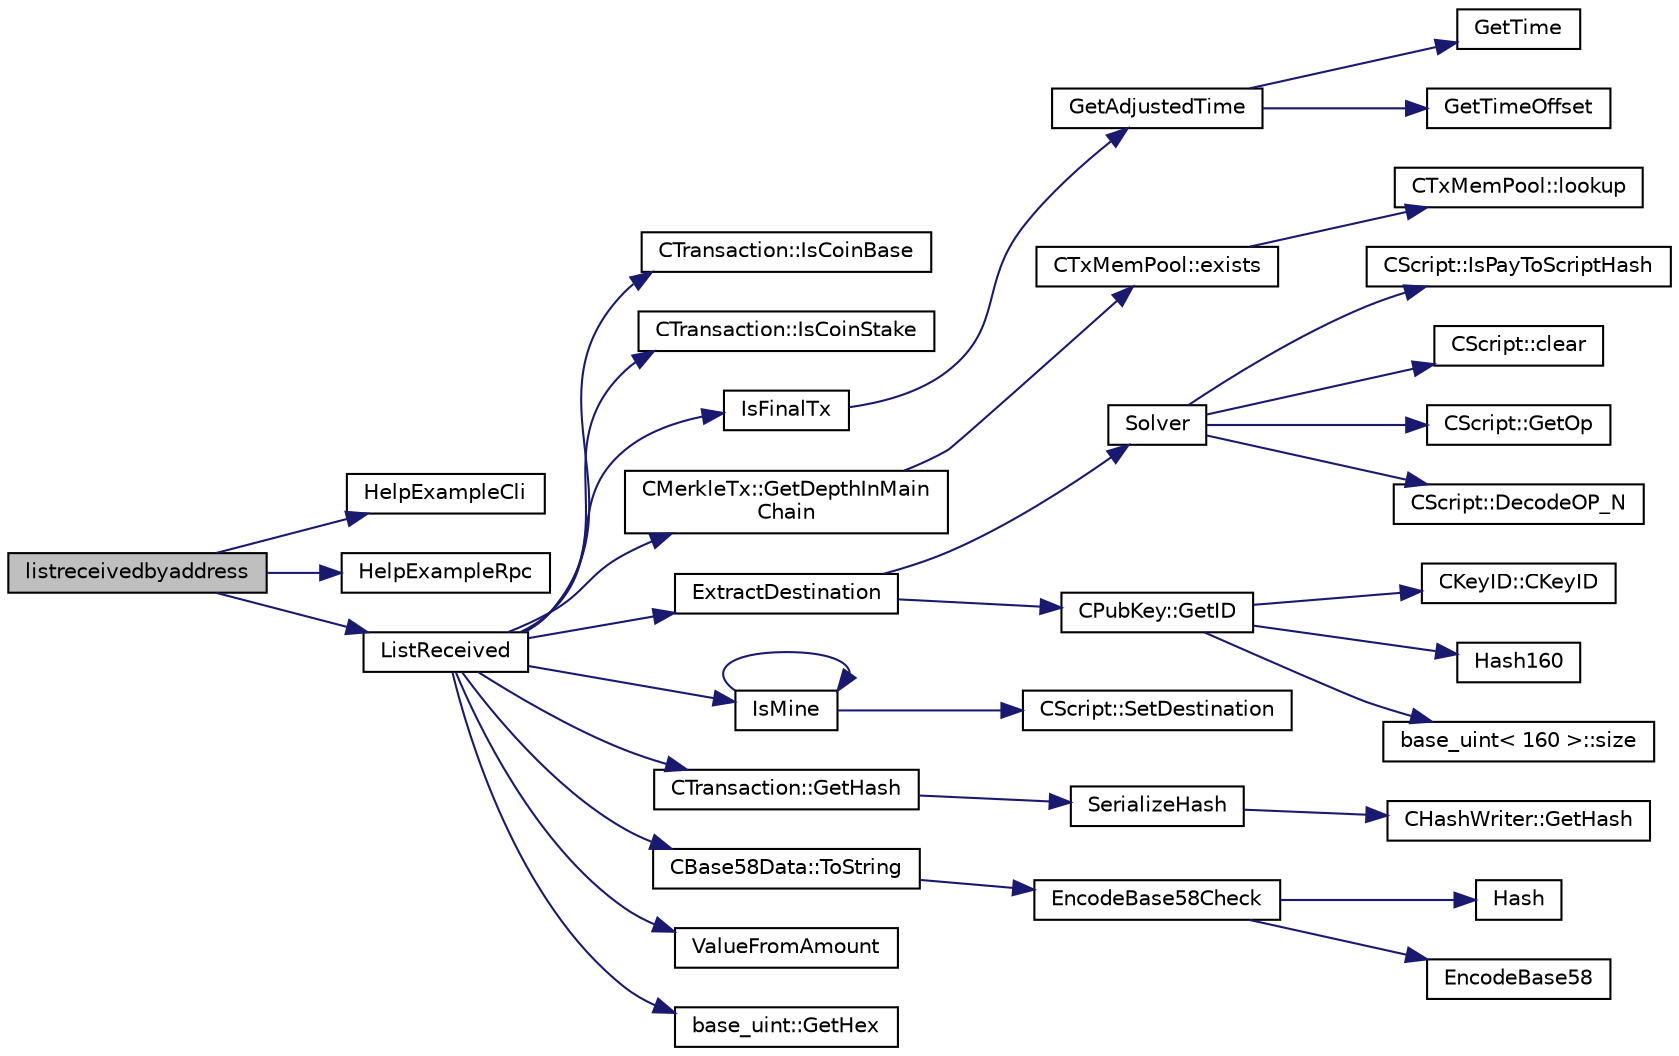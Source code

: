 digraph "listreceivedbyaddress"
{
  edge [fontname="Helvetica",fontsize="10",labelfontname="Helvetica",labelfontsize="10"];
  node [fontname="Helvetica",fontsize="10",shape=record];
  rankdir="LR";
  Node1030 [label="listreceivedbyaddress",height=0.2,width=0.4,color="black", fillcolor="grey75", style="filled", fontcolor="black"];
  Node1030 -> Node1031 [color="midnightblue",fontsize="10",style="solid",fontname="Helvetica"];
  Node1031 [label="HelpExampleCli",height=0.2,width=0.4,color="black", fillcolor="white", style="filled",URL="$d6/d76/rpcserver_8cpp.html#ac01ac6eab5467567ed0da106814e04ec"];
  Node1030 -> Node1032 [color="midnightblue",fontsize="10",style="solid",fontname="Helvetica"];
  Node1032 [label="HelpExampleRpc",height=0.2,width=0.4,color="black", fillcolor="white", style="filled",URL="$d6/d76/rpcserver_8cpp.html#a06ea60e24e5a1053a14a11b1009bf9ef"];
  Node1030 -> Node1033 [color="midnightblue",fontsize="10",style="solid",fontname="Helvetica"];
  Node1033 [label="ListReceived",height=0.2,width=0.4,color="black", fillcolor="white", style="filled",URL="$df/d1d/rpcwallet_8cpp.html#a0cc958f67a8d6d0002cb4fee19eddb5c"];
  Node1033 -> Node1034 [color="midnightblue",fontsize="10",style="solid",fontname="Helvetica"];
  Node1034 [label="CTransaction::IsCoinBase",height=0.2,width=0.4,color="black", fillcolor="white", style="filled",URL="$df/d43/class_c_transaction.html#a96256e8ac1bf79ad9c057e48c41132dd"];
  Node1033 -> Node1035 [color="midnightblue",fontsize="10",style="solid",fontname="Helvetica"];
  Node1035 [label="CTransaction::IsCoinStake",height=0.2,width=0.4,color="black", fillcolor="white", style="filled",URL="$df/d43/class_c_transaction.html#ace4278a41a296d40dcf5fb2b9cf007ec"];
  Node1033 -> Node1036 [color="midnightblue",fontsize="10",style="solid",fontname="Helvetica"];
  Node1036 [label="IsFinalTx",height=0.2,width=0.4,color="black", fillcolor="white", style="filled",URL="$df/d0a/main_8cpp.html#adc332cd7ac94e639bb4239618341be19"];
  Node1036 -> Node1037 [color="midnightblue",fontsize="10",style="solid",fontname="Helvetica"];
  Node1037 [label="GetAdjustedTime",height=0.2,width=0.4,color="black", fillcolor="white", style="filled",URL="$df/d2d/util_8cpp.html#a09f81b9c7650f898cf3cf305b87547e6"];
  Node1037 -> Node1038 [color="midnightblue",fontsize="10",style="solid",fontname="Helvetica"];
  Node1038 [label="GetTime",height=0.2,width=0.4,color="black", fillcolor="white", style="filled",URL="$df/d2d/util_8cpp.html#a46fac5fba8ba905b5f9acb364f5d8c6f"];
  Node1037 -> Node1039 [color="midnightblue",fontsize="10",style="solid",fontname="Helvetica"];
  Node1039 [label="GetTimeOffset",height=0.2,width=0.4,color="black", fillcolor="white", style="filled",URL="$df/d2d/util_8cpp.html#a50ca5344c75631267633f15cfe5e983e"];
  Node1033 -> Node1040 [color="midnightblue",fontsize="10",style="solid",fontname="Helvetica"];
  Node1040 [label="CMerkleTx::GetDepthInMain\lChain",height=0.2,width=0.4,color="black", fillcolor="white", style="filled",URL="$d1/dff/class_c_merkle_tx.html#a887a9f1a0b7fc64b43e42cec76b38ef9"];
  Node1040 -> Node1041 [color="midnightblue",fontsize="10",style="solid",fontname="Helvetica"];
  Node1041 [label="CTxMemPool::exists",height=0.2,width=0.4,color="black", fillcolor="white", style="filled",URL="$db/d98/class_c_tx_mem_pool.html#a8b7a13b5289ab839d4460f41a7da9789"];
  Node1041 -> Node1042 [color="midnightblue",fontsize="10",style="solid",fontname="Helvetica"];
  Node1042 [label="CTxMemPool::lookup",height=0.2,width=0.4,color="black", fillcolor="white", style="filled",URL="$db/d98/class_c_tx_mem_pool.html#ad6d9966cdeb4b6586f7186e709b4e77e"];
  Node1033 -> Node1043 [color="midnightblue",fontsize="10",style="solid",fontname="Helvetica"];
  Node1043 [label="ExtractDestination",height=0.2,width=0.4,color="black", fillcolor="white", style="filled",URL="$dd/d0f/script_8cpp.html#a951f7e601746ae076afdf3169ecca2fc"];
  Node1043 -> Node1044 [color="midnightblue",fontsize="10",style="solid",fontname="Helvetica"];
  Node1044 [label="Solver",height=0.2,width=0.4,color="black", fillcolor="white", style="filled",URL="$dd/d0f/script_8cpp.html#a6ee6be50bff44464e905680c6fcee6dc"];
  Node1044 -> Node1045 [color="midnightblue",fontsize="10",style="solid",fontname="Helvetica"];
  Node1045 [label="CScript::IsPayToScriptHash",height=0.2,width=0.4,color="black", fillcolor="white", style="filled",URL="$d9/d4b/class_c_script.html#a0c3729c606d318923dc06f95d85a0971"];
  Node1044 -> Node1046 [color="midnightblue",fontsize="10",style="solid",fontname="Helvetica"];
  Node1046 [label="CScript::clear",height=0.2,width=0.4,color="black", fillcolor="white", style="filled",URL="$d9/d4b/class_c_script.html#a7b2baf842621f07c4939408acf63377c"];
  Node1044 -> Node1047 [color="midnightblue",fontsize="10",style="solid",fontname="Helvetica"];
  Node1047 [label="CScript::GetOp",height=0.2,width=0.4,color="black", fillcolor="white", style="filled",URL="$d9/d4b/class_c_script.html#a94635ed93d8d244ec3acfa83f9ecfe5f"];
  Node1044 -> Node1048 [color="midnightblue",fontsize="10",style="solid",fontname="Helvetica"];
  Node1048 [label="CScript::DecodeOP_N",height=0.2,width=0.4,color="black", fillcolor="white", style="filled",URL="$d9/d4b/class_c_script.html#a7f975fca06b3e9a17da8ba23c7647e2e"];
  Node1043 -> Node1049 [color="midnightblue",fontsize="10",style="solid",fontname="Helvetica"];
  Node1049 [label="CPubKey::GetID",height=0.2,width=0.4,color="black", fillcolor="white", style="filled",URL="$da/d4e/class_c_pub_key.html#a2675f7e6f72eff68e7a5227289feb021"];
  Node1049 -> Node1050 [color="midnightblue",fontsize="10",style="solid",fontname="Helvetica"];
  Node1050 [label="CKeyID::CKeyID",height=0.2,width=0.4,color="black", fillcolor="white", style="filled",URL="$dd/d88/class_c_key_i_d.html#a01dbd3c37820a2ffe89d106c6a7cf53d"];
  Node1049 -> Node1051 [color="midnightblue",fontsize="10",style="solid",fontname="Helvetica"];
  Node1051 [label="Hash160",height=0.2,width=0.4,color="black", fillcolor="white", style="filled",URL="$db/dfb/hash_8h.html#a4490f70ddae16e9e48460a0416a48a6b"];
  Node1049 -> Node1052 [color="midnightblue",fontsize="10",style="solid",fontname="Helvetica"];
  Node1052 [label="base_uint\< 160 \>::size",height=0.2,width=0.4,color="black", fillcolor="white", style="filled",URL="$da/df7/classbase__uint.html#a1f49b034e686269601ea89b0319b8004"];
  Node1033 -> Node1053 [color="midnightblue",fontsize="10",style="solid",fontname="Helvetica"];
  Node1053 [label="IsMine",height=0.2,width=0.4,color="black", fillcolor="white", style="filled",URL="$dd/d0f/script_8cpp.html#adc59cf67d903c1ba1ef225561b85bfce"];
  Node1053 -> Node1054 [color="midnightblue",fontsize="10",style="solid",fontname="Helvetica"];
  Node1054 [label="CScript::SetDestination",height=0.2,width=0.4,color="black", fillcolor="white", style="filled",URL="$d9/d4b/class_c_script.html#ad1b5a9077241aa06116040c4f1b7c31e"];
  Node1053 -> Node1053 [color="midnightblue",fontsize="10",style="solid",fontname="Helvetica"];
  Node1033 -> Node1055 [color="midnightblue",fontsize="10",style="solid",fontname="Helvetica"];
  Node1055 [label="CTransaction::GetHash",height=0.2,width=0.4,color="black", fillcolor="white", style="filled",URL="$df/d43/class_c_transaction.html#a0b46d80e82ca324e82c2ce3fc1492bfa"];
  Node1055 -> Node1056 [color="midnightblue",fontsize="10",style="solid",fontname="Helvetica"];
  Node1056 [label="SerializeHash",height=0.2,width=0.4,color="black", fillcolor="white", style="filled",URL="$db/dfb/hash_8h.html#a6de694e43f17c62025c6883965b65e63"];
  Node1056 -> Node1057 [color="midnightblue",fontsize="10",style="solid",fontname="Helvetica"];
  Node1057 [label="CHashWriter::GetHash",height=0.2,width=0.4,color="black", fillcolor="white", style="filled",URL="$d2/def/class_c_hash_writer.html#ae94a937211502eabf19477630090093a"];
  Node1033 -> Node1058 [color="midnightblue",fontsize="10",style="solid",fontname="Helvetica"];
  Node1058 [label="CBase58Data::ToString",height=0.2,width=0.4,color="black", fillcolor="white", style="filled",URL="$d2/d08/class_c_base58_data.html#a7dc91af403ca02694b3247b15604e220"];
  Node1058 -> Node1059 [color="midnightblue",fontsize="10",style="solid",fontname="Helvetica"];
  Node1059 [label="EncodeBase58Check",height=0.2,width=0.4,color="black", fillcolor="white", style="filled",URL="$db/d9c/base58_8cpp.html#ace9a5807ee51604f33044339f073ec76",tooltip="Encode a byte vector into a base58-encoded string, including checksum. "];
  Node1059 -> Node1060 [color="midnightblue",fontsize="10",style="solid",fontname="Helvetica"];
  Node1060 [label="Hash",height=0.2,width=0.4,color="black", fillcolor="white", style="filled",URL="$db/dfb/hash_8h.html#ab3f6c437460137530d86e09c2c102e99"];
  Node1059 -> Node1061 [color="midnightblue",fontsize="10",style="solid",fontname="Helvetica"];
  Node1061 [label="EncodeBase58",height=0.2,width=0.4,color="black", fillcolor="white", style="filled",URL="$db/d9c/base58_8cpp.html#a8d6f0e9d5df175b4966dcede31dc90ad",tooltip="Encode a byte sequence as a base58-encoded string. "];
  Node1033 -> Node1062 [color="midnightblue",fontsize="10",style="solid",fontname="Helvetica"];
  Node1062 [label="ValueFromAmount",height=0.2,width=0.4,color="black", fillcolor="white", style="filled",URL="$d6/d76/rpcserver_8cpp.html#a577ce17add6d7e837a6e0653f8c048a1"];
  Node1033 -> Node1063 [color="midnightblue",fontsize="10",style="solid",fontname="Helvetica"];
  Node1063 [label="base_uint::GetHex",height=0.2,width=0.4,color="black", fillcolor="white", style="filled",URL="$da/df7/classbase__uint.html#ae5e7b7481de91ebead20eebd5d685441"];
}
